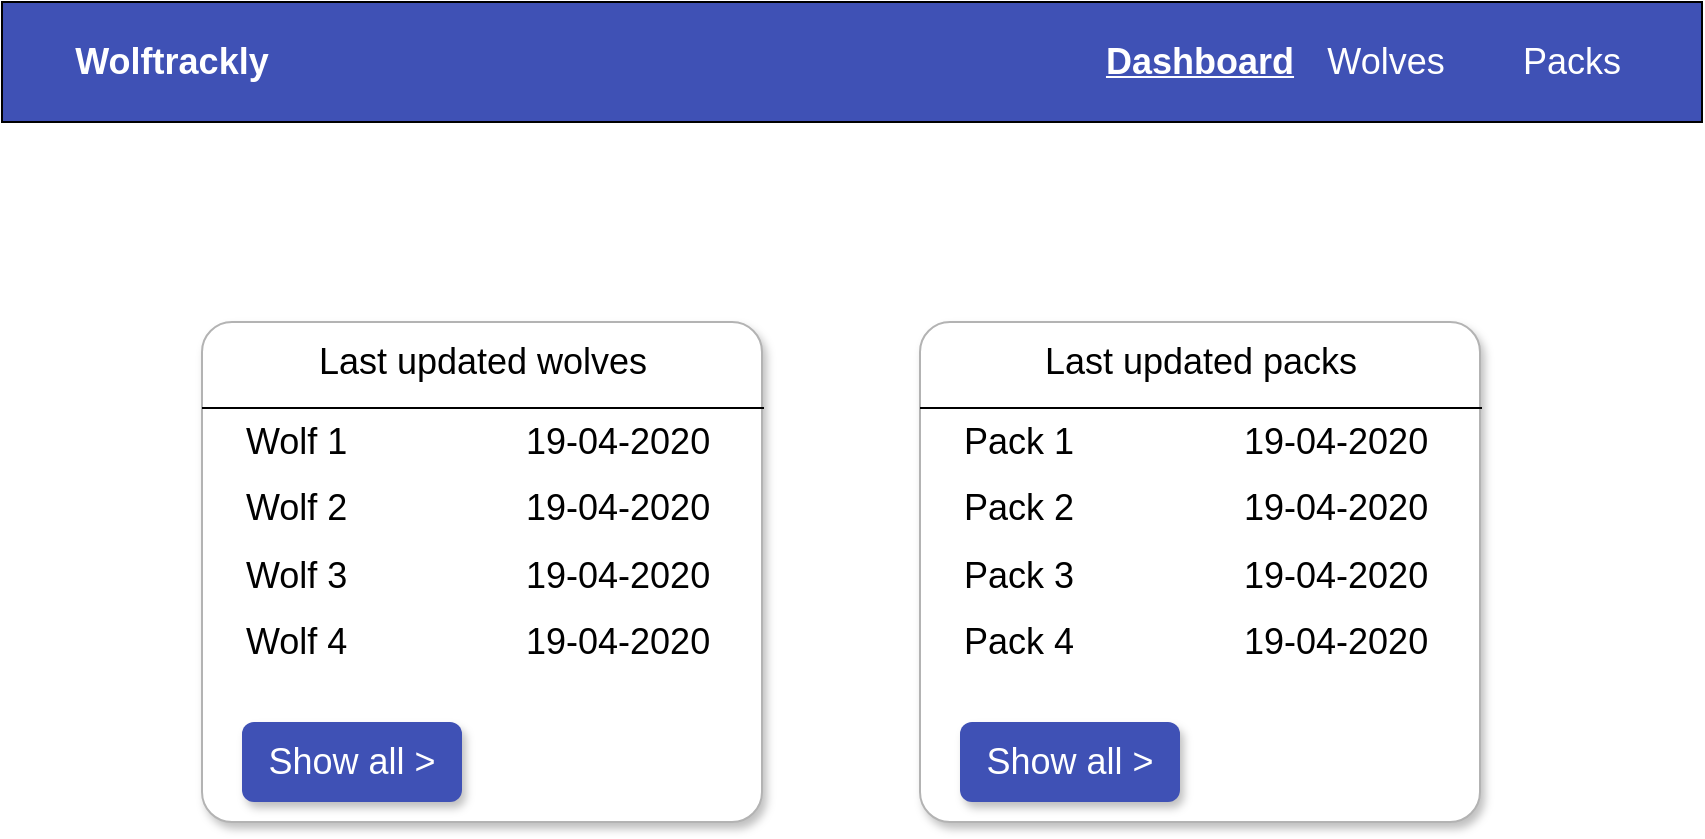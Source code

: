 <mxfile version="14.1.8" type="device"><diagram id="nvfJg0C9LXwYMAxZcLte" name="Page-1"><mxGraphModel dx="517" dy="460" grid="1" gridSize="10" guides="1" tooltips="1" connect="1" arrows="1" fold="1" page="1" pageScale="1" pageWidth="850" pageHeight="1100" math="0" shadow="0"><root><mxCell id="0"/><mxCell id="1" parent="0"/><mxCell id="Fyx_Bq0T_qOUTt7arWKJ-1" value="" style="rounded=0;whiteSpace=wrap;html=1;labelBackgroundColor=#ffffff;fontColor=#3F51B5;fillColor=#3F51B5;" vertex="1" parent="1"><mxGeometry width="850" height="60" as="geometry"/></mxCell><mxCell id="Fyx_Bq0T_qOUTt7arWKJ-2" value="Wolftrackly" style="text;html=1;align=center;verticalAlign=middle;whiteSpace=wrap;rounded=0;fontStyle=1;fontSize=18;fontColor=#FFFFFF;" vertex="1" parent="1"><mxGeometry x="10" y="20" width="150" height="20" as="geometry"/></mxCell><mxCell id="Fyx_Bq0T_qOUTt7arWKJ-3" value="Wolves" style="text;html=1;strokeColor=none;fillColor=none;align=center;verticalAlign=middle;whiteSpace=wrap;rounded=0;fontSize=18;fontColor=#FFFFFF;" vertex="1" parent="1"><mxGeometry x="652" y="20" width="80" height="20" as="geometry"/></mxCell><mxCell id="Fyx_Bq0T_qOUTt7arWKJ-4" value="Packs" style="text;html=1;strokeColor=none;fillColor=none;align=center;verticalAlign=middle;whiteSpace=wrap;rounded=0;fontSize=18;fontColor=#FFFFFF;" vertex="1" parent="1"><mxGeometry x="740" y="20" width="90" height="20" as="geometry"/></mxCell><mxCell id="Fyx_Bq0T_qOUTt7arWKJ-5" value="" style="rounded=1;whiteSpace=wrap;html=1;labelBackgroundColor=#ffffff;fontSize=18;fontColor=#FFFFFF;fillColor=#FFFFFF;arcSize=6;strokeColor=#B3B3B3;shadow=1;" vertex="1" parent="1"><mxGeometry x="100" y="160" width="280" height="250" as="geometry"/></mxCell><mxCell id="Fyx_Bq0T_qOUTt7arWKJ-6" value="Last updated wolves" style="text;html=1;strokeColor=none;fillColor=none;align=center;verticalAlign=middle;whiteSpace=wrap;rounded=0;shadow=1;labelBackgroundColor=#ffffff;fontSize=18;" vertex="1" parent="1"><mxGeometry x="152.5" y="170" width="175" height="20" as="geometry"/></mxCell><mxCell id="Fyx_Bq0T_qOUTt7arWKJ-9" value="" style="endArrow=none;html=1;fontSize=18;fontColor=#000000;exitX=0;exitY=0.172;exitDx=0;exitDy=0;exitPerimeter=0;" edge="1" parent="1" source="Fyx_Bq0T_qOUTt7arWKJ-5"><mxGeometry width="50" height="50" relative="1" as="geometry"><mxPoint x="100" y="190" as="sourcePoint"/><mxPoint x="381" y="203" as="targetPoint"/></mxGeometry></mxCell><mxCell id="Fyx_Bq0T_qOUTt7arWKJ-11" value="" style="rounded=1;whiteSpace=wrap;html=1;labelBackgroundColor=#ffffff;fontSize=18;fontColor=#FFFFFF;fillColor=#FFFFFF;arcSize=6;strokeColor=#B3B3B3;shadow=1;" vertex="1" parent="1"><mxGeometry x="459" y="160" width="280" height="250" as="geometry"/></mxCell><mxCell id="Fyx_Bq0T_qOUTt7arWKJ-12" value="" style="endArrow=none;html=1;fontSize=18;fontColor=#000000;exitX=0;exitY=0.172;exitDx=0;exitDy=0;exitPerimeter=0;" edge="1" parent="1" source="Fyx_Bq0T_qOUTt7arWKJ-11"><mxGeometry width="50" height="50" relative="1" as="geometry"><mxPoint x="459" y="190" as="sourcePoint"/><mxPoint x="740" y="203" as="targetPoint"/></mxGeometry></mxCell><mxCell id="Fyx_Bq0T_qOUTt7arWKJ-13" value="Last updated packs" style="text;html=1;strokeColor=none;fillColor=none;align=center;verticalAlign=middle;whiteSpace=wrap;rounded=0;shadow=1;labelBackgroundColor=#ffffff;fontSize=18;" vertex="1" parent="1"><mxGeometry x="511.5" y="170" width="175" height="20" as="geometry"/></mxCell><mxCell id="Fyx_Bq0T_qOUTt7arWKJ-14" value="Wolf 1" style="text;html=1;strokeColor=none;fillColor=none;align=left;verticalAlign=middle;whiteSpace=wrap;rounded=0;shadow=1;labelBackgroundColor=#ffffff;fontSize=18;fontColor=#000000;" vertex="1" parent="1"><mxGeometry x="120" y="210" width="80" height="20" as="geometry"/></mxCell><mxCell id="Fyx_Bq0T_qOUTt7arWKJ-15" value="Wolf 2" style="text;html=1;strokeColor=none;fillColor=none;align=left;verticalAlign=middle;whiteSpace=wrap;rounded=0;shadow=1;labelBackgroundColor=#ffffff;fontSize=18;fontColor=#000000;" vertex="1" parent="1"><mxGeometry x="120" y="243" width="80" height="20" as="geometry"/></mxCell><mxCell id="Fyx_Bq0T_qOUTt7arWKJ-17" value="Wolf 1" style="text;html=1;strokeColor=none;fillColor=none;align=left;verticalAlign=middle;whiteSpace=wrap;rounded=0;shadow=1;labelBackgroundColor=#ffffff;fontSize=18;fontColor=#000000;" vertex="1" parent="1"><mxGeometry x="120" y="275" width="80" height="20" as="geometry"/></mxCell><mxCell id="Fyx_Bq0T_qOUTt7arWKJ-18" value="Wolf 4" style="text;html=1;strokeColor=none;fillColor=none;align=left;verticalAlign=middle;whiteSpace=wrap;rounded=0;shadow=1;labelBackgroundColor=#ffffff;fontSize=18;fontColor=#000000;" vertex="1" parent="1"><mxGeometry x="120" y="310" width="80" height="20" as="geometry"/></mxCell><mxCell id="Fyx_Bq0T_qOUTt7arWKJ-19" value="Wolf 3" style="text;html=1;strokeColor=none;fillColor=none;align=left;verticalAlign=middle;whiteSpace=wrap;rounded=0;shadow=1;labelBackgroundColor=#ffffff;fontSize=18;fontColor=#000000;" vertex="1" parent="1"><mxGeometry x="120" y="277" width="80" height="20" as="geometry"/></mxCell><mxCell id="Fyx_Bq0T_qOUTt7arWKJ-20" value="19-04-2020" style="text;html=1;strokeColor=none;fillColor=none;align=left;verticalAlign=middle;whiteSpace=wrap;rounded=0;shadow=1;labelBackgroundColor=#ffffff;fontSize=18;fontColor=#000000;" vertex="1" parent="1"><mxGeometry x="260" y="210" width="100" height="20" as="geometry"/></mxCell><mxCell id="Fyx_Bq0T_qOUTt7arWKJ-21" value="19-04-2020" style="text;html=1;strokeColor=none;fillColor=none;align=left;verticalAlign=middle;whiteSpace=wrap;rounded=0;shadow=1;labelBackgroundColor=#ffffff;fontSize=18;fontColor=#000000;" vertex="1" parent="1"><mxGeometry x="260" y="243" width="100" height="20" as="geometry"/></mxCell><mxCell id="Fyx_Bq0T_qOUTt7arWKJ-22" value="19-04-2020" style="text;html=1;strokeColor=none;fillColor=none;align=left;verticalAlign=middle;whiteSpace=wrap;rounded=0;shadow=1;labelBackgroundColor=#ffffff;fontSize=18;fontColor=#000000;" vertex="1" parent="1"><mxGeometry x="260" y="310" width="100" height="20" as="geometry"/></mxCell><mxCell id="Fyx_Bq0T_qOUTt7arWKJ-23" value="19-04-2020" style="text;html=1;strokeColor=none;fillColor=none;align=left;verticalAlign=middle;whiteSpace=wrap;rounded=0;shadow=1;labelBackgroundColor=#ffffff;fontSize=18;fontColor=#000000;" vertex="1" parent="1"><mxGeometry x="260" y="277" width="100" height="20" as="geometry"/></mxCell><mxCell id="Fyx_Bq0T_qOUTt7arWKJ-24" value="Show all &amp;gt;" style="text;html=1;strokeColor=none;align=center;verticalAlign=middle;whiteSpace=wrap;rounded=1;shadow=1;labelBackgroundColor=#3F51B5;fontSize=18;fillColor=#3F51B5;fontColor=#FFFFFF;" vertex="1" parent="1"><mxGeometry x="120" y="360" width="110" height="40" as="geometry"/></mxCell><mxCell id="Fyx_Bq0T_qOUTt7arWKJ-25" value="Pack 1" style="text;html=1;strokeColor=none;fillColor=none;align=left;verticalAlign=middle;whiteSpace=wrap;rounded=0;shadow=1;labelBackgroundColor=#ffffff;fontSize=18;fontColor=#000000;" vertex="1" parent="1"><mxGeometry x="479" y="210" width="80" height="20" as="geometry"/></mxCell><mxCell id="Fyx_Bq0T_qOUTt7arWKJ-26" value="Pack 2" style="text;html=1;strokeColor=none;fillColor=none;align=left;verticalAlign=middle;whiteSpace=wrap;rounded=0;shadow=1;labelBackgroundColor=#ffffff;fontSize=18;fontColor=#000000;" vertex="1" parent="1"><mxGeometry x="479" y="243" width="80" height="20" as="geometry"/></mxCell><mxCell id="Fyx_Bq0T_qOUTt7arWKJ-27" value="Pack 4" style="text;html=1;strokeColor=none;fillColor=none;align=left;verticalAlign=middle;whiteSpace=wrap;rounded=0;shadow=1;labelBackgroundColor=#ffffff;fontSize=18;fontColor=#000000;" vertex="1" parent="1"><mxGeometry x="479" y="310" width="80" height="20" as="geometry"/></mxCell><mxCell id="Fyx_Bq0T_qOUTt7arWKJ-28" value="Pack 3" style="text;html=1;strokeColor=none;fillColor=none;align=left;verticalAlign=middle;whiteSpace=wrap;rounded=0;shadow=1;labelBackgroundColor=#ffffff;fontSize=18;fontColor=#000000;" vertex="1" parent="1"><mxGeometry x="479" y="277" width="80" height="20" as="geometry"/></mxCell><mxCell id="Fyx_Bq0T_qOUTt7arWKJ-29" value="19-04-2020" style="text;html=1;strokeColor=none;fillColor=none;align=left;verticalAlign=middle;whiteSpace=wrap;rounded=0;shadow=1;labelBackgroundColor=#ffffff;fontSize=18;fontColor=#000000;" vertex="1" parent="1"><mxGeometry x="619" y="210" width="100" height="20" as="geometry"/></mxCell><mxCell id="Fyx_Bq0T_qOUTt7arWKJ-30" value="19-04-2020" style="text;html=1;strokeColor=none;fillColor=none;align=left;verticalAlign=middle;whiteSpace=wrap;rounded=0;shadow=1;labelBackgroundColor=#ffffff;fontSize=18;fontColor=#000000;" vertex="1" parent="1"><mxGeometry x="619" y="243" width="100" height="20" as="geometry"/></mxCell><mxCell id="Fyx_Bq0T_qOUTt7arWKJ-31" value="19-04-2020" style="text;html=1;strokeColor=none;fillColor=none;align=left;verticalAlign=middle;whiteSpace=wrap;rounded=0;shadow=1;labelBackgroundColor=#ffffff;fontSize=18;fontColor=#000000;" vertex="1" parent="1"><mxGeometry x="619" y="310" width="100" height="20" as="geometry"/></mxCell><mxCell id="Fyx_Bq0T_qOUTt7arWKJ-32" value="19-04-2020" style="text;html=1;strokeColor=none;fillColor=none;align=left;verticalAlign=middle;whiteSpace=wrap;rounded=0;shadow=1;labelBackgroundColor=#ffffff;fontSize=18;fontColor=#000000;" vertex="1" parent="1"><mxGeometry x="619" y="277" width="100" height="20" as="geometry"/></mxCell><mxCell id="Fyx_Bq0T_qOUTt7arWKJ-33" value="Show all &amp;gt;" style="text;html=1;strokeColor=none;align=center;verticalAlign=middle;whiteSpace=wrap;rounded=1;shadow=1;labelBackgroundColor=#3F51B5;fontSize=18;fillColor=#3F51B5;fontColor=#FFFFFF;" vertex="1" parent="1"><mxGeometry x="479" y="360" width="110" height="40" as="geometry"/></mxCell><mxCell id="Fyx_Bq0T_qOUTt7arWKJ-34" value="Dashboard" style="text;html=1;strokeColor=none;fillColor=none;align=center;verticalAlign=middle;whiteSpace=wrap;rounded=0;fontSize=18;fontColor=#FFFFFF;fontStyle=5" vertex="1" parent="1"><mxGeometry x="559" y="20" width="80" height="20" as="geometry"/></mxCell></root></mxGraphModel></diagram></mxfile>